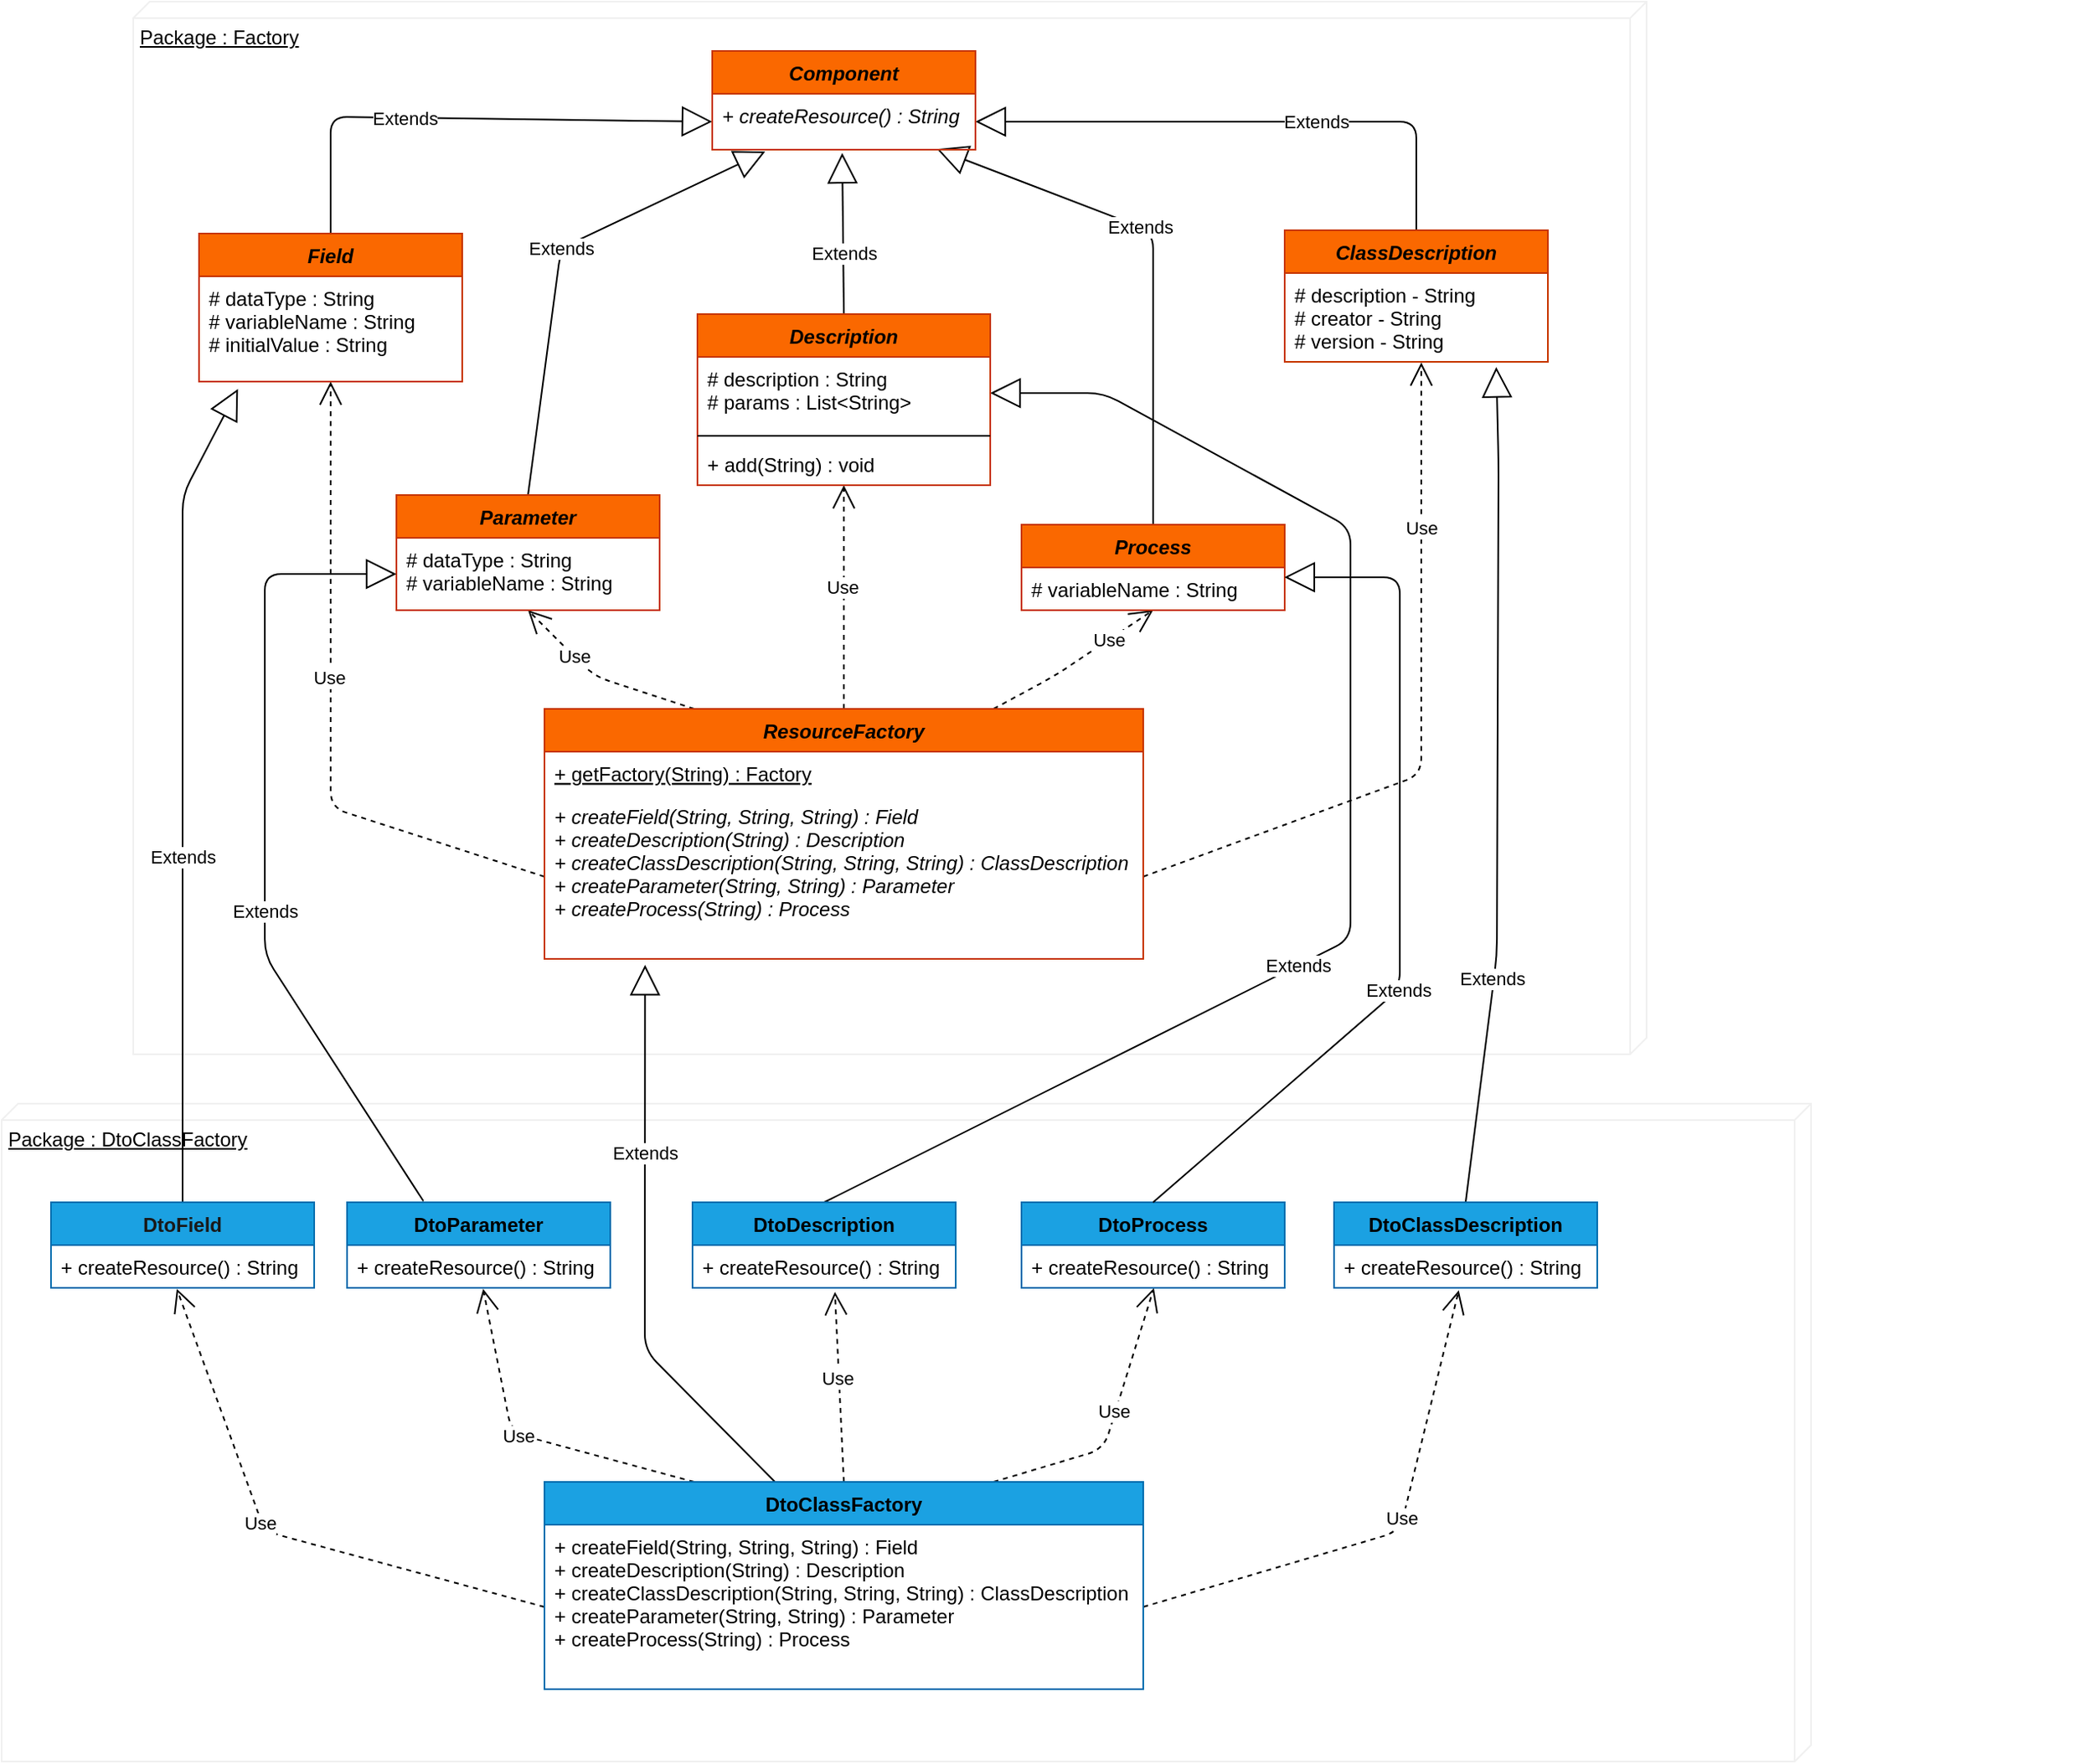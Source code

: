 <mxfile version="13.1.3">
    <diagram id="6hGFLwfOUW9BJ-s0fimq" name="DtoClassFactory">
        <mxGraphModel dx="1678" dy="1017" grid="1" gridSize="10" guides="1" tooltips="1" connect="1" arrows="1" fold="1" page="1" pageScale="1" pageWidth="1169" pageHeight="1654" background="none" math="0" shadow="0">
            <root>
                <mxCell id="0"/>
                <mxCell id="1" parent="0"/>
                <mxCell id="oeYjCA9e_BF36s450o8c-68" value="Package : DtoClassFactory" style="verticalAlign=top;align=left;spacingTop=8;spacingLeft=2;spacingRight=12;shape=cube;size=10;direction=south;fontStyle=4;html=1;strokeColor=#F0F0F0;strokeWidth=1;" vertex="1" parent="1">
                    <mxGeometry x="50" y="700" width="1100" height="400" as="geometry"/>
                </mxCell>
                <mxCell id="oeYjCA9e_BF36s450o8c-51" value="Package : Factory" style="verticalAlign=top;align=left;spacingTop=8;spacingLeft=2;spacingRight=12;shape=cube;size=10;direction=south;fontStyle=4;html=1;strokeColor=#F0F0F0;strokeWidth=1;" vertex="1" parent="1">
                    <mxGeometry x="130" y="30" width="920" height="640" as="geometry"/>
                </mxCell>
                <mxCell id="oeYjCA9e_BF36s450o8c-20" value="Extends" style="endArrow=block;endSize=16;endFill=0;html=1;exitX=0.5;exitY=0;exitDx=0;exitDy=0;entryX=0;entryY=0.5;entryDx=0;entryDy=0;" edge="1" parent="1" source="oeYjCA9e_BF36s450o8c-16" target="9">
                    <mxGeometry x="-0.234" width="160" relative="1" as="geometry">
                        <mxPoint x="372" y="170" as="sourcePoint"/>
                        <mxPoint x="532" y="170" as="targetPoint"/>
                        <Array as="points">
                            <mxPoint x="250" y="100"/>
                        </Array>
                        <mxPoint as="offset"/>
                    </mxGeometry>
                </mxCell>
                <mxCell id="oeYjCA9e_BF36s450o8c-25" value="Extends" style="endArrow=block;endSize=16;endFill=0;html=1;exitX=0.5;exitY=0;exitDx=0;exitDy=0;" edge="1" parent="1" source="oeYjCA9e_BF36s450o8c-21">
                    <mxGeometry x="-0.234" width="160" relative="1" as="geometry">
                        <mxPoint x="466" y="247" as="sourcePoint"/>
                        <mxPoint x="561" y="122" as="targetPoint"/>
                        <Array as="points"/>
                        <mxPoint as="offset"/>
                    </mxGeometry>
                </mxCell>
                <mxCell id="oeYjCA9e_BF36s450o8c-30" value="Extends" style="endArrow=block;endSize=16;endFill=0;html=1;exitX=0.5;exitY=0;exitDx=0;exitDy=0;entryX=1;entryY=0.5;entryDx=0;entryDy=0;" edge="1" parent="1" source="oeYjCA9e_BF36s450o8c-26" target="9">
                    <mxGeometry x="-0.237" width="160" relative="1" as="geometry">
                        <mxPoint x="783.28" y="190" as="sourcePoint"/>
                        <mxPoint x="612" y="122" as="targetPoint"/>
                        <Array as="points">
                            <mxPoint x="910" y="103"/>
                        </Array>
                        <mxPoint as="offset"/>
                    </mxGeometry>
                </mxCell>
                <mxCell id="oeYjCA9e_BF36s450o8c-35" value="Extends" style="endArrow=block;endSize=16;endFill=0;html=1;exitX=0.5;exitY=0;exitDx=0;exitDy=0;entryX=0.201;entryY=1.034;entryDx=0;entryDy=0;entryPerimeter=0;" edge="1" parent="1" source="oeYjCA9e_BF36s450o8c-31" target="9">
                    <mxGeometry x="0.048" width="160" relative="1" as="geometry">
                        <mxPoint x="433" y="291" as="sourcePoint"/>
                        <mxPoint x="432" y="223" as="targetPoint"/>
                        <Array as="points">
                            <mxPoint x="390" y="180"/>
                        </Array>
                        <mxPoint as="offset"/>
                    </mxGeometry>
                </mxCell>
                <mxCell id="oeYjCA9e_BF36s450o8c-40" value="Extends" style="endArrow=block;endSize=16;endFill=0;html=1;exitX=0.5;exitY=0;exitDx=0;exitDy=0;entryX=0.854;entryY=0.989;entryDx=0;entryDy=0;entryPerimeter=0;" edge="1" parent="1" source="oeYjCA9e_BF36s450o8c-36" target="9">
                    <mxGeometry x="0.173" width="160" relative="1" as="geometry">
                        <mxPoint x="686.5" y="308" as="sourcePoint"/>
                        <mxPoint x="685.5" y="240" as="targetPoint"/>
                        <Array as="points">
                            <mxPoint x="750" y="170"/>
                        </Array>
                        <mxPoint as="offset"/>
                    </mxGeometry>
                </mxCell>
                <mxCell id="oeYjCA9e_BF36s450o8c-45" value="Use" style="endArrow=open;endSize=12;dashed=1;html=1;exitX=0.5;exitY=0;exitDx=0;exitDy=0;entryX=0.5;entryY=1;entryDx=0;entryDy=0;" edge="1" parent="1" source="oeYjCA9e_BF36s450o8c-41" target="oeYjCA9e_BF36s450o8c-21">
                    <mxGeometry x="0.09" y="1" width="160" relative="1" as="geometry">
                        <mxPoint x="272" y="490" as="sourcePoint"/>
                        <mxPoint x="559" y="390" as="targetPoint"/>
                        <Array as="points"/>
                        <mxPoint as="offset"/>
                    </mxGeometry>
                </mxCell>
                <mxCell id="oeYjCA9e_BF36s450o8c-47" value="Use" style="endArrow=open;endSize=12;dashed=1;html=1;exitX=0.75;exitY=0;exitDx=0;exitDy=0;entryX=0.5;entryY=1;entryDx=0;entryDy=0;" edge="1" parent="1" source="oeYjCA9e_BF36s450o8c-41" target="oeYjCA9e_BF36s450o8c-36">
                    <mxGeometry x="0.437" width="160" relative="1" as="geometry">
                        <mxPoint x="672" y="644" as="sourcePoint"/>
                        <mxPoint x="672" y="420" as="targetPoint"/>
                        <Array as="points">
                            <mxPoint x="690" y="440"/>
                        </Array>
                        <mxPoint as="offset"/>
                    </mxGeometry>
                </mxCell>
                <mxCell id="oeYjCA9e_BF36s450o8c-48" value="Use" style="endArrow=open;endSize=12;dashed=1;html=1;exitX=1;exitY=0.5;exitDx=0;exitDy=0;entryX=0.519;entryY=1.007;entryDx=0;entryDy=0;entryPerimeter=0;" edge="1" parent="1" source="oeYjCA9e_BF36s450o8c-58" target="oeYjCA9e_BF36s450o8c-27">
                    <mxGeometry x="0.533" width="160" relative="1" as="geometry">
                        <mxPoint x="744" y="615.0" as="sourcePoint"/>
                        <mxPoint x="912.08" y="296.584" as="targetPoint"/>
                        <Array as="points">
                            <mxPoint x="913" y="500"/>
                        </Array>
                        <mxPoint as="offset"/>
                    </mxGeometry>
                </mxCell>
                <mxCell id="oeYjCA9e_BF36s450o8c-49" value="Use" style="endArrow=open;endSize=12;dashed=1;html=1;exitX=0;exitY=0.5;exitDx=0;exitDy=0;entryX=0.5;entryY=1;entryDx=0;entryDy=0;" edge="1" parent="1" source="oeYjCA9e_BF36s450o8c-58" target="oeYjCA9e_BF36s450o8c-16">
                    <mxGeometry x="0.09" y="1" width="160" relative="1" as="geometry">
                        <mxPoint x="379.272" y="603.93" as="sourcePoint"/>
                        <mxPoint x="299.08" y="330.004" as="targetPoint"/>
                        <Array as="points">
                            <mxPoint x="250" y="520"/>
                        </Array>
                        <mxPoint as="offset"/>
                    </mxGeometry>
                </mxCell>
                <mxCell id="oeYjCA9e_BF36s450o8c-50" value="Use" style="endArrow=open;endSize=12;dashed=1;html=1;exitX=0.25;exitY=0;exitDx=0;exitDy=0;entryX=0.5;entryY=1;entryDx=0;entryDy=0;" edge="1" parent="1" source="oeYjCA9e_BF36s450o8c-41" target="oeYjCA9e_BF36s450o8c-31">
                    <mxGeometry x="0.341" width="160" relative="1" as="geometry">
                        <mxPoint x="422.0" y="707" as="sourcePoint"/>
                        <mxPoint x="422.0" y="483.0" as="targetPoint"/>
                        <Array as="points">
                            <mxPoint x="410" y="440"/>
                        </Array>
                        <mxPoint as="offset"/>
                    </mxGeometry>
                </mxCell>
                <mxCell id="6" value="Component" style="swimlane;fontStyle=3;align=center;verticalAlign=top;childLayout=stackLayout;horizontal=1;startSize=26;horizontalStack=0;resizeParent=1;resizeParentMax=0;resizeLast=0;collapsible=1;marginBottom=0;fillColor=#fa6800;strokeColor=#C73500;labelBackgroundColor=none;fontColor=#000000;" vertex="1" parent="1">
                    <mxGeometry x="482" y="60" width="160" height="60" as="geometry"/>
                </mxCell>
                <mxCell id="9" value="+ createResource() : String&#10;" style="text;fillColor=none;align=left;verticalAlign=top;spacingLeft=4;spacingRight=4;overflow=hidden;rotatable=0;points=[[0,0.5],[1,0.5]];portConstraint=eastwest;fontStyle=2" vertex="1" parent="6">
                    <mxGeometry y="26" width="160" height="34" as="geometry"/>
                </mxCell>
                <mxCell id="oeYjCA9e_BF36s450o8c-26" value="ClassDescription" style="swimlane;fontStyle=3;align=center;verticalAlign=top;childLayout=stackLayout;horizontal=1;startSize=26;horizontalStack=0;resizeParent=1;resizeParentMax=0;resizeLast=0;collapsible=1;marginBottom=0;strokeColor=#C73500;strokeWidth=1;fillColor=#fa6800;fontColor=#000000;" vertex="1" parent="1">
                    <mxGeometry x="830" y="169" width="160" height="80" as="geometry"/>
                </mxCell>
                <mxCell id="oeYjCA9e_BF36s450o8c-27" value="# description - String&#10;# creator - String&#10;# version - String" style="text;strokeColor=none;fillColor=none;align=left;verticalAlign=top;spacingLeft=4;spacingRight=4;overflow=hidden;rotatable=0;points=[[0,0.5],[1,0.5]];portConstraint=eastwest;" vertex="1" parent="oeYjCA9e_BF36s450o8c-26">
                    <mxGeometry y="26" width="160" height="54" as="geometry"/>
                </mxCell>
                <mxCell id="oeYjCA9e_BF36s450o8c-16" value="Field" style="swimlane;fontStyle=3;align=center;verticalAlign=top;childLayout=stackLayout;horizontal=1;startSize=26;horizontalStack=0;resizeParent=1;resizeParentMax=0;resizeLast=0;collapsible=1;marginBottom=0;strokeColor=#C73500;strokeWidth=1;fillColor=#fa6800;fontColor=#000000;" vertex="1" parent="1">
                    <mxGeometry x="170" y="171" width="160" height="90" as="geometry"/>
                </mxCell>
                <mxCell id="oeYjCA9e_BF36s450o8c-17" value="# dataType : String&#10;# variableName : String&#10;# initialValue : String" style="text;strokeColor=none;fillColor=none;align=left;verticalAlign=top;spacingLeft=4;spacingRight=4;overflow=hidden;rotatable=0;points=[[0,0.5],[1,0.5]];portConstraint=eastwest;" vertex="1" parent="oeYjCA9e_BF36s450o8c-16">
                    <mxGeometry y="26" width="160" height="64" as="geometry"/>
                </mxCell>
                <mxCell id="oeYjCA9e_BF36s450o8c-31" value="Parameter" style="swimlane;fontStyle=3;align=center;verticalAlign=top;childLayout=stackLayout;horizontal=1;startSize=26;horizontalStack=0;resizeParent=1;resizeParentMax=0;resizeLast=0;collapsible=1;marginBottom=0;strokeColor=#C73500;strokeWidth=1;fillColor=#fa6800;fontColor=#000000;" vertex="1" parent="1">
                    <mxGeometry x="290" y="330" width="160" height="70" as="geometry"/>
                </mxCell>
                <mxCell id="oeYjCA9e_BF36s450o8c-32" value="# dataType : String&#10;# variableName : String" style="text;strokeColor=none;fillColor=none;align=left;verticalAlign=top;spacingLeft=4;spacingRight=4;overflow=hidden;rotatable=0;points=[[0,0.5],[1,0.5]];portConstraint=eastwest;" vertex="1" parent="oeYjCA9e_BF36s450o8c-31">
                    <mxGeometry y="26" width="160" height="44" as="geometry"/>
                </mxCell>
                <mxCell id="oeYjCA9e_BF36s450o8c-67" value="Extends" style="endArrow=block;endSize=16;endFill=0;html=1;exitX=0.5;exitY=0;exitDx=0;exitDy=0;entryX=0.148;entryY=1.07;entryDx=0;entryDy=0;entryPerimeter=0;" edge="1" parent="1" source="oeYjCA9e_BF36s450o8c-52" target="oeYjCA9e_BF36s450o8c-17">
                    <mxGeometry x="-0.163" width="160" relative="1" as="geometry">
                        <mxPoint x="270" y="790" as="sourcePoint"/>
                        <mxPoint x="502" y="722" as="targetPoint"/>
                        <Array as="points">
                            <mxPoint x="160" y="330"/>
                        </Array>
                        <mxPoint as="offset"/>
                    </mxGeometry>
                </mxCell>
                <mxCell id="oeYjCA9e_BF36s450o8c-69" value="Extends" style="endArrow=block;endSize=16;endFill=0;html=1;exitX=0.29;exitY=-0.014;exitDx=0;exitDy=0;entryX=0;entryY=0.5;entryDx=0;entryDy=0;exitPerimeter=0;" edge="1" parent="1" source="oeYjCA9e_BF36s450o8c-59" target="oeYjCA9e_BF36s450o8c-32">
                    <mxGeometry x="-0.163" width="160" relative="1" as="geometry">
                        <mxPoint x="440" y="947" as="sourcePoint"/>
                        <mxPoint x="340" y="390" as="targetPoint"/>
                        <Array as="points">
                            <mxPoint x="210" y="610"/>
                            <mxPoint x="210" y="378"/>
                        </Array>
                        <mxPoint as="offset"/>
                    </mxGeometry>
                </mxCell>
                <mxCell id="oeYjCA9e_BF36s450o8c-70" value="Extends" style="endArrow=block;endSize=16;endFill=0;html=1;exitX=0.5;exitY=0;exitDx=0;exitDy=0;entryX=0.804;entryY=1.059;entryDx=0;entryDy=0;entryPerimeter=0;" edge="1" parent="1" source="oeYjCA9e_BF36s450o8c-65" target="oeYjCA9e_BF36s450o8c-27">
                    <mxGeometry x="-0.463" y="1" width="160" relative="1" as="geometry">
                        <mxPoint x="1140" y="862" as="sourcePoint"/>
                        <mxPoint x="970" y="450" as="targetPoint"/>
                        <Array as="points">
                            <mxPoint x="959" y="610"/>
                            <mxPoint x="960" y="310"/>
                        </Array>
                        <mxPoint as="offset"/>
                    </mxGeometry>
                </mxCell>
                <mxCell id="oeYjCA9e_BF36s450o8c-36" value="Process" style="swimlane;fontStyle=3;align=center;verticalAlign=top;childLayout=stackLayout;horizontal=1;startSize=26;horizontalStack=0;resizeParent=1;resizeParentMax=0;resizeLast=0;collapsible=1;marginBottom=0;strokeColor=#C73500;strokeWidth=1;fillColor=#fa6800;fontColor=#000000;" vertex="1" parent="1">
                    <mxGeometry x="670" y="348" width="160" height="52" as="geometry"/>
                </mxCell>
                <mxCell id="oeYjCA9e_BF36s450o8c-37" value="# variableName : String" style="text;strokeColor=none;fillColor=none;align=left;verticalAlign=top;spacingLeft=4;spacingRight=4;overflow=hidden;rotatable=0;points=[[0,0.5],[1,0.5]];portConstraint=eastwest;" vertex="1" parent="oeYjCA9e_BF36s450o8c-36">
                    <mxGeometry y="26" width="160" height="26" as="geometry"/>
                </mxCell>
                <mxCell id="oeYjCA9e_BF36s450o8c-74" value="Extends" style="endArrow=block;endSize=16;endFill=0;html=1;exitX=0.385;exitY=0;exitDx=0;exitDy=0;entryX=0.168;entryY=1.036;entryDx=0;entryDy=0;entryPerimeter=0;exitPerimeter=0;" edge="1" parent="1" source="oeYjCA9e_BF36s450o8c-71" target="oeYjCA9e_BF36s450o8c-58">
                    <mxGeometry x="0.341" width="160" relative="1" as="geometry">
                        <mxPoint x="642" y="928.37" as="sourcePoint"/>
                        <mxPoint x="510.64" y="699.996" as="targetPoint"/>
                        <Array as="points">
                            <mxPoint x="441" y="850"/>
                        </Array>
                        <mxPoint as="offset"/>
                    </mxGeometry>
                </mxCell>
                <mxCell id="oeYjCA9e_BF36s450o8c-75" value="Use" style="endArrow=open;endSize=12;dashed=1;html=1;exitX=1;exitY=0.5;exitDx=0;exitDy=0;entryX=0.474;entryY=1.058;entryDx=0;entryDy=0;entryPerimeter=0;" edge="1" parent="1" source="oeYjCA9e_BF36s450o8c-73" target="oeYjCA9e_BF36s450o8c-66">
                    <mxGeometry x="0.09" y="1" width="160" relative="1" as="geometry">
                        <mxPoint x="780" y="988.42" as="sourcePoint"/>
                        <mxPoint x="948.08" y="670.004" as="targetPoint"/>
                        <Array as="points">
                            <mxPoint x="900" y="960"/>
                        </Array>
                        <mxPoint as="offset"/>
                    </mxGeometry>
                </mxCell>
                <mxCell id="oeYjCA9e_BF36s450o8c-76" value="Use" style="endArrow=open;endSize=12;dashed=1;html=1;exitX=0.75;exitY=0;exitDx=0;exitDy=0;entryX=0.503;entryY=1.005;entryDx=0;entryDy=0;entryPerimeter=0;" edge="1" parent="1" source="oeYjCA9e_BF36s450o8c-71" target="oeYjCA9e_BF36s450o8c-64">
                    <mxGeometry x="0.09" y="1" width="160" relative="1" as="geometry">
                        <mxPoint x="560" y="1011.25" as="sourcePoint"/>
                        <mxPoint x="751.84" y="828.758" as="targetPoint"/>
                        <Array as="points">
                            <mxPoint x="720" y="910"/>
                        </Array>
                        <mxPoint as="offset"/>
                    </mxGeometry>
                </mxCell>
                <mxCell id="oeYjCA9e_BF36s450o8c-77" value="Use" style="endArrow=open;endSize=12;dashed=1;html=1;exitX=0;exitY=0.5;exitDx=0;exitDy=0;entryX=0.478;entryY=1.023;entryDx=0;entryDy=0;entryPerimeter=0;" edge="1" parent="1" source="oeYjCA9e_BF36s450o8c-73" target="oeYjCA9e_BF36s450o8c-55">
                    <mxGeometry x="0.09" y="1" width="160" relative="1" as="geometry">
                        <mxPoint x="310.0" y="997.87" as="sourcePoint"/>
                        <mxPoint x="407.48" y="890.0" as="targetPoint"/>
                        <Array as="points">
                            <mxPoint x="210" y="960"/>
                        </Array>
                        <mxPoint as="offset"/>
                    </mxGeometry>
                </mxCell>
                <mxCell id="oeYjCA9e_BF36s450o8c-78" value="Use" style="endArrow=open;endSize=12;dashed=1;html=1;exitX=0.25;exitY=0;exitDx=0;exitDy=0;entryX=0.517;entryY=1.023;entryDx=0;entryDy=0;entryPerimeter=0;" edge="1" parent="1" source="oeYjCA9e_BF36s450o8c-71" target="oeYjCA9e_BF36s450o8c-60">
                    <mxGeometry x="0.09" y="1" width="160" relative="1" as="geometry">
                        <mxPoint x="583.52" y="1011.7" as="sourcePoint"/>
                        <mxPoint x="470" y="828.298" as="targetPoint"/>
                        <Array as="points">
                            <mxPoint x="360" y="900"/>
                        </Array>
                        <mxPoint as="offset"/>
                    </mxGeometry>
                </mxCell>
                <mxCell id="oeYjCA9e_BF36s450o8c-85" value="Extends" style="endArrow=block;endSize=16;endFill=0;html=1;exitX=0.5;exitY=0;exitDx=0;exitDy=0;entryX=1;entryY=0.5;entryDx=0;entryDy=0;" edge="1" parent="1" source="oeYjCA9e_BF36s450o8c-82" target="oeYjCA9e_BF36s450o8c-22">
                    <mxGeometry x="-0.241" width="160" relative="1" as="geometry">
                        <mxPoint x="640" y="808" as="sourcePoint"/>
                        <mxPoint x="690" y="240" as="targetPoint"/>
                        <Array as="points">
                            <mxPoint x="870" y="600"/>
                            <mxPoint x="870" y="350"/>
                            <mxPoint x="720" y="268"/>
                        </Array>
                        <mxPoint as="offset"/>
                    </mxGeometry>
                </mxCell>
                <mxCell id="oeYjCA9e_BF36s450o8c-86" value="Use" style="endArrow=open;endSize=12;dashed=1;html=1;exitX=0.5;exitY=0;exitDx=0;exitDy=0;entryX=0.541;entryY=1.094;entryDx=0;entryDy=0;entryPerimeter=0;" edge="1" parent="1" source="oeYjCA9e_BF36s450o8c-71" target="oeYjCA9e_BF36s450o8c-83">
                    <mxGeometry x="0.09" y="1" width="160" relative="1" as="geometry">
                        <mxPoint x="481.0" y="940.0" as="sourcePoint"/>
                        <mxPoint x="352.72" y="822.598" as="targetPoint"/>
                        <Array as="points"/>
                        <mxPoint as="offset"/>
                    </mxGeometry>
                </mxCell>
                <mxCell id="oeYjCA9e_BF36s450o8c-41" value="ResourceFactory" style="swimlane;fontStyle=3;align=center;verticalAlign=top;childLayout=stackLayout;horizontal=1;startSize=26;horizontalStack=0;resizeParent=1;resizeParentMax=0;resizeLast=0;collapsible=1;marginBottom=0;strokeColor=#C73500;strokeWidth=1;fillColor=#fa6800;fontColor=#000000;" vertex="1" parent="1">
                    <mxGeometry x="380" y="460" width="364" height="152" as="geometry"/>
                </mxCell>
                <mxCell id="oeYjCA9e_BF36s450o8c-57" value="+ getFactory(String) : Factory" style="text;strokeColor=none;fillColor=none;align=left;verticalAlign=top;spacingLeft=4;spacingRight=4;overflow=hidden;rotatable=0;points=[[0,0.5],[1,0.5]];portConstraint=eastwest;fontStyle=4" vertex="1" parent="oeYjCA9e_BF36s450o8c-41">
                    <mxGeometry y="26" width="364" height="26" as="geometry"/>
                </mxCell>
                <mxCell id="oeYjCA9e_BF36s450o8c-58" value="+ createField(String, String, String) : Field&#10;+ createDescription(String) : Description&#10;+ createClassDescription(String, String, String) : ClassDescription&#10;+ createParameter(String, String) : Parameter&#10;+ createProcess(String) : Process" style="text;strokeColor=none;fillColor=none;align=left;verticalAlign=top;spacingLeft=4;spacingRight=4;overflow=hidden;rotatable=0;points=[[0,0.5],[1,0.5]];portConstraint=eastwest;fontStyle=2" vertex="1" parent="oeYjCA9e_BF36s450o8c-41">
                    <mxGeometry y="52" width="364" height="100" as="geometry"/>
                </mxCell>
                <mxCell id="oeYjCA9e_BF36s450o8c-21" value="Description" style="swimlane;fontStyle=3;align=center;verticalAlign=top;childLayout=stackLayout;horizontal=1;startSize=26;horizontalStack=0;resizeParent=1;resizeParentMax=0;resizeLast=0;collapsible=1;marginBottom=0;strokeColor=#C73500;strokeWidth=1;fillColor=#fa6800;fontColor=#000000;" vertex="1" parent="1">
                    <mxGeometry x="473" y="220" width="178" height="104" as="geometry"/>
                </mxCell>
                <mxCell id="oeYjCA9e_BF36s450o8c-22" value="# description : String&#10;# params : List&lt;String&gt;" style="text;strokeColor=none;fillColor=none;align=left;verticalAlign=top;spacingLeft=4;spacingRight=4;overflow=hidden;rotatable=0;points=[[0,0.5],[1,0.5]];portConstraint=eastwest;" vertex="1" parent="oeYjCA9e_BF36s450o8c-21">
                    <mxGeometry y="26" width="178" height="44" as="geometry"/>
                </mxCell>
                <mxCell id="oeYjCA9e_BF36s450o8c-23" value="" style="line;strokeWidth=1;fillColor=none;align=left;verticalAlign=middle;spacingTop=-1;spacingLeft=3;spacingRight=3;rotatable=0;labelPosition=right;points=[];portConstraint=eastwest;" vertex="1" parent="oeYjCA9e_BF36s450o8c-21">
                    <mxGeometry y="70" width="178" height="8" as="geometry"/>
                </mxCell>
                <mxCell id="oeYjCA9e_BF36s450o8c-56" value="+ add(String) : void" style="text;strokeColor=none;fillColor=none;align=left;verticalAlign=top;spacingLeft=4;spacingRight=4;overflow=hidden;rotatable=0;points=[[0,0.5],[1,0.5]];portConstraint=eastwest;fontStyle=0" vertex="1" parent="oeYjCA9e_BF36s450o8c-21">
                    <mxGeometry y="78" width="178" height="26" as="geometry"/>
                </mxCell>
                <mxCell id="oeYjCA9e_BF36s450o8c-65" value="DtoClassDescription" style="swimlane;fontStyle=1;align=center;verticalAlign=top;childLayout=stackLayout;horizontal=1;startSize=26;horizontalStack=0;resizeParent=1;resizeParentMax=0;resizeLast=0;collapsible=1;marginBottom=0;strokeColor=#006EAF;strokeWidth=1;fillColor=#1ba1e2;fontColor=#000000;" vertex="1" parent="1">
                    <mxGeometry x="860" y="760" width="160" height="52" as="geometry"/>
                </mxCell>
                <mxCell id="oeYjCA9e_BF36s450o8c-66" value="+ createResource() : String" style="text;strokeColor=none;fillColor=none;align=left;verticalAlign=top;spacingLeft=4;spacingRight=4;overflow=hidden;rotatable=0;points=[[0,0.5],[1,0.5]];portConstraint=eastwest;" vertex="1" parent="oeYjCA9e_BF36s450o8c-65">
                    <mxGeometry y="26" width="160" height="26" as="geometry"/>
                </mxCell>
                <mxCell id="oeYjCA9e_BF36s450o8c-52" value="DtoField" style="swimlane;fontStyle=1;align=center;verticalAlign=top;childLayout=stackLayout;horizontal=1;startSize=26;horizontalStack=0;resizeParent=1;resizeParentMax=0;resizeLast=0;collapsible=1;marginBottom=0;strokeColor=#006EAF;strokeWidth=1;fillColor=#1ba1e2;fontColor=#191919;" vertex="1" parent="1">
                    <mxGeometry x="80" y="760" width="160" height="52" as="geometry"/>
                </mxCell>
                <mxCell id="oeYjCA9e_BF36s450o8c-55" value="+ createResource() : String" style="text;strokeColor=none;fillColor=none;align=left;verticalAlign=top;spacingLeft=4;spacingRight=4;overflow=hidden;rotatable=0;points=[[0,0.5],[1,0.5]];portConstraint=eastwest;" vertex="1" parent="oeYjCA9e_BF36s450o8c-52">
                    <mxGeometry y="26" width="160" height="26" as="geometry"/>
                </mxCell>
                <mxCell id="oeYjCA9e_BF36s450o8c-59" value="DtoParameter" style="swimlane;fontStyle=1;align=center;verticalAlign=top;childLayout=stackLayout;horizontal=1;startSize=26;horizontalStack=0;resizeParent=1;resizeParentMax=0;resizeLast=0;collapsible=1;marginBottom=0;strokeColor=#006EAF;strokeWidth=1;fillColor=#1ba1e2;fontColor=#000000;" vertex="1" parent="1">
                    <mxGeometry x="260" y="760" width="160" height="52" as="geometry"/>
                </mxCell>
                <mxCell id="oeYjCA9e_BF36s450o8c-60" value="+ createResource() : String" style="text;strokeColor=none;fillColor=none;align=left;verticalAlign=top;spacingLeft=4;spacingRight=4;overflow=hidden;rotatable=0;points=[[0,0.5],[1,0.5]];portConstraint=eastwest;" vertex="1" parent="oeYjCA9e_BF36s450o8c-59">
                    <mxGeometry y="26" width="160" height="26" as="geometry"/>
                </mxCell>
                <mxCell id="oeYjCA9e_BF36s450o8c-82" value="DtoDescription" style="swimlane;fontStyle=1;align=center;verticalAlign=top;childLayout=stackLayout;horizontal=1;startSize=26;horizontalStack=0;resizeParent=1;resizeParentMax=0;resizeLast=0;collapsible=1;marginBottom=0;strokeColor=#006EAF;strokeWidth=1;fillColor=#1ba1e2;fontColor=#000000;" vertex="1" parent="1">
                    <mxGeometry x="470" y="760" width="160" height="52" as="geometry"/>
                </mxCell>
                <mxCell id="oeYjCA9e_BF36s450o8c-83" value="+ createResource() : String" style="text;strokeColor=none;fillColor=none;align=left;verticalAlign=top;spacingLeft=4;spacingRight=4;overflow=hidden;rotatable=0;points=[[0,0.5],[1,0.5]];portConstraint=eastwest;" vertex="1" parent="oeYjCA9e_BF36s450o8c-82">
                    <mxGeometry y="26" width="160" height="26" as="geometry"/>
                </mxCell>
                <mxCell id="oeYjCA9e_BF36s450o8c-71" value="DtoClassFactory" style="swimlane;fontStyle=1;align=center;verticalAlign=top;childLayout=stackLayout;horizontal=1;startSize=26;horizontalStack=0;resizeParent=1;resizeParentMax=0;resizeLast=0;collapsible=1;marginBottom=0;strokeColor=#006EAF;strokeWidth=1;fillColor=#1ba1e2;fontColor=#000000;" vertex="1" parent="1">
                    <mxGeometry x="380" y="930" width="364" height="126" as="geometry"/>
                </mxCell>
                <mxCell id="oeYjCA9e_BF36s450o8c-73" value="+ createField(String, String, String) : Field&#10;+ createDescription(String) : Description&#10;+ createClassDescription(String, String, String) : ClassDescription&#10;+ createParameter(String, String) : Parameter&#10;+ createProcess(String) : Process" style="text;strokeColor=none;fillColor=none;align=left;verticalAlign=top;spacingLeft=4;spacingRight=4;overflow=hidden;rotatable=0;points=[[0,0.5],[1,0.5]];portConstraint=eastwest;fontStyle=0" vertex="1" parent="oeYjCA9e_BF36s450o8c-71">
                    <mxGeometry y="26" width="364" height="100" as="geometry"/>
                </mxCell>
                <mxCell id="oeYjCA9e_BF36s450o8c-63" value="DtoProcess" style="swimlane;fontStyle=1;align=center;verticalAlign=top;childLayout=stackLayout;horizontal=1;startSize=26;horizontalStack=0;resizeParent=1;resizeParentMax=0;resizeLast=0;collapsible=1;marginBottom=0;strokeColor=#006EAF;strokeWidth=1;fillColor=#1ba1e2;fontColor=#000000;" vertex="1" parent="1">
                    <mxGeometry x="670" y="760" width="160" height="52" as="geometry"/>
                </mxCell>
                <mxCell id="oeYjCA9e_BF36s450o8c-64" value="+ createResource() : String" style="text;strokeColor=none;fillColor=none;align=left;verticalAlign=top;spacingLeft=4;spacingRight=4;overflow=hidden;rotatable=0;points=[[0,0.5],[1,0.5]];portConstraint=eastwest;" vertex="1" parent="oeYjCA9e_BF36s450o8c-63">
                    <mxGeometry y="26" width="160" height="26" as="geometry"/>
                </mxCell>
                <mxCell id="oeYjCA9e_BF36s450o8c-87" value="Extends" style="endArrow=block;endSize=16;endFill=0;html=1;exitX=0.5;exitY=0;exitDx=0;exitDy=0;entryX=0.999;entryY=0.229;entryDx=0;entryDy=0;entryPerimeter=0;" edge="1" parent="1" source="oeYjCA9e_BF36s450o8c-63" target="oeYjCA9e_BF36s450o8c-37">
                    <mxGeometry x="-0.241" width="160" relative="1" as="geometry">
                        <mxPoint x="560" y="770.0" as="sourcePoint"/>
                        <mxPoint x="661" y="278" as="targetPoint"/>
                        <Array as="points">
                            <mxPoint x="900" y="630"/>
                            <mxPoint x="900" y="430"/>
                            <mxPoint x="900" y="380"/>
                        </Array>
                        <mxPoint as="offset"/>
                    </mxGeometry>
                </mxCell>
                <mxCell id="oeYjCA9e_BF36s450o8c-88" value="&lt;br&gt;&lt;br&gt;&lt;br&gt;" style="text;html=1;align=center;verticalAlign=middle;resizable=0;points=[];autosize=1;fontColor=#000000;" vertex="1" parent="1">
                    <mxGeometry x="1301" y="462" width="20" height="50" as="geometry"/>
                </mxCell>
            </root>
        </mxGraphModel>
    </diagram>
</mxfile>